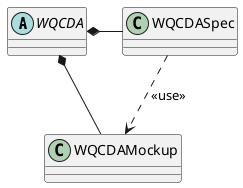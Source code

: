 @startuml
'https://plantuml.com/class-diagram

abstract class WQCDA

WQCDA *- WQCDASpec
WQCDASpec ..> WQCDAMockup : <<use>>
WQCDA *- WQCDAMockup
@enduml
